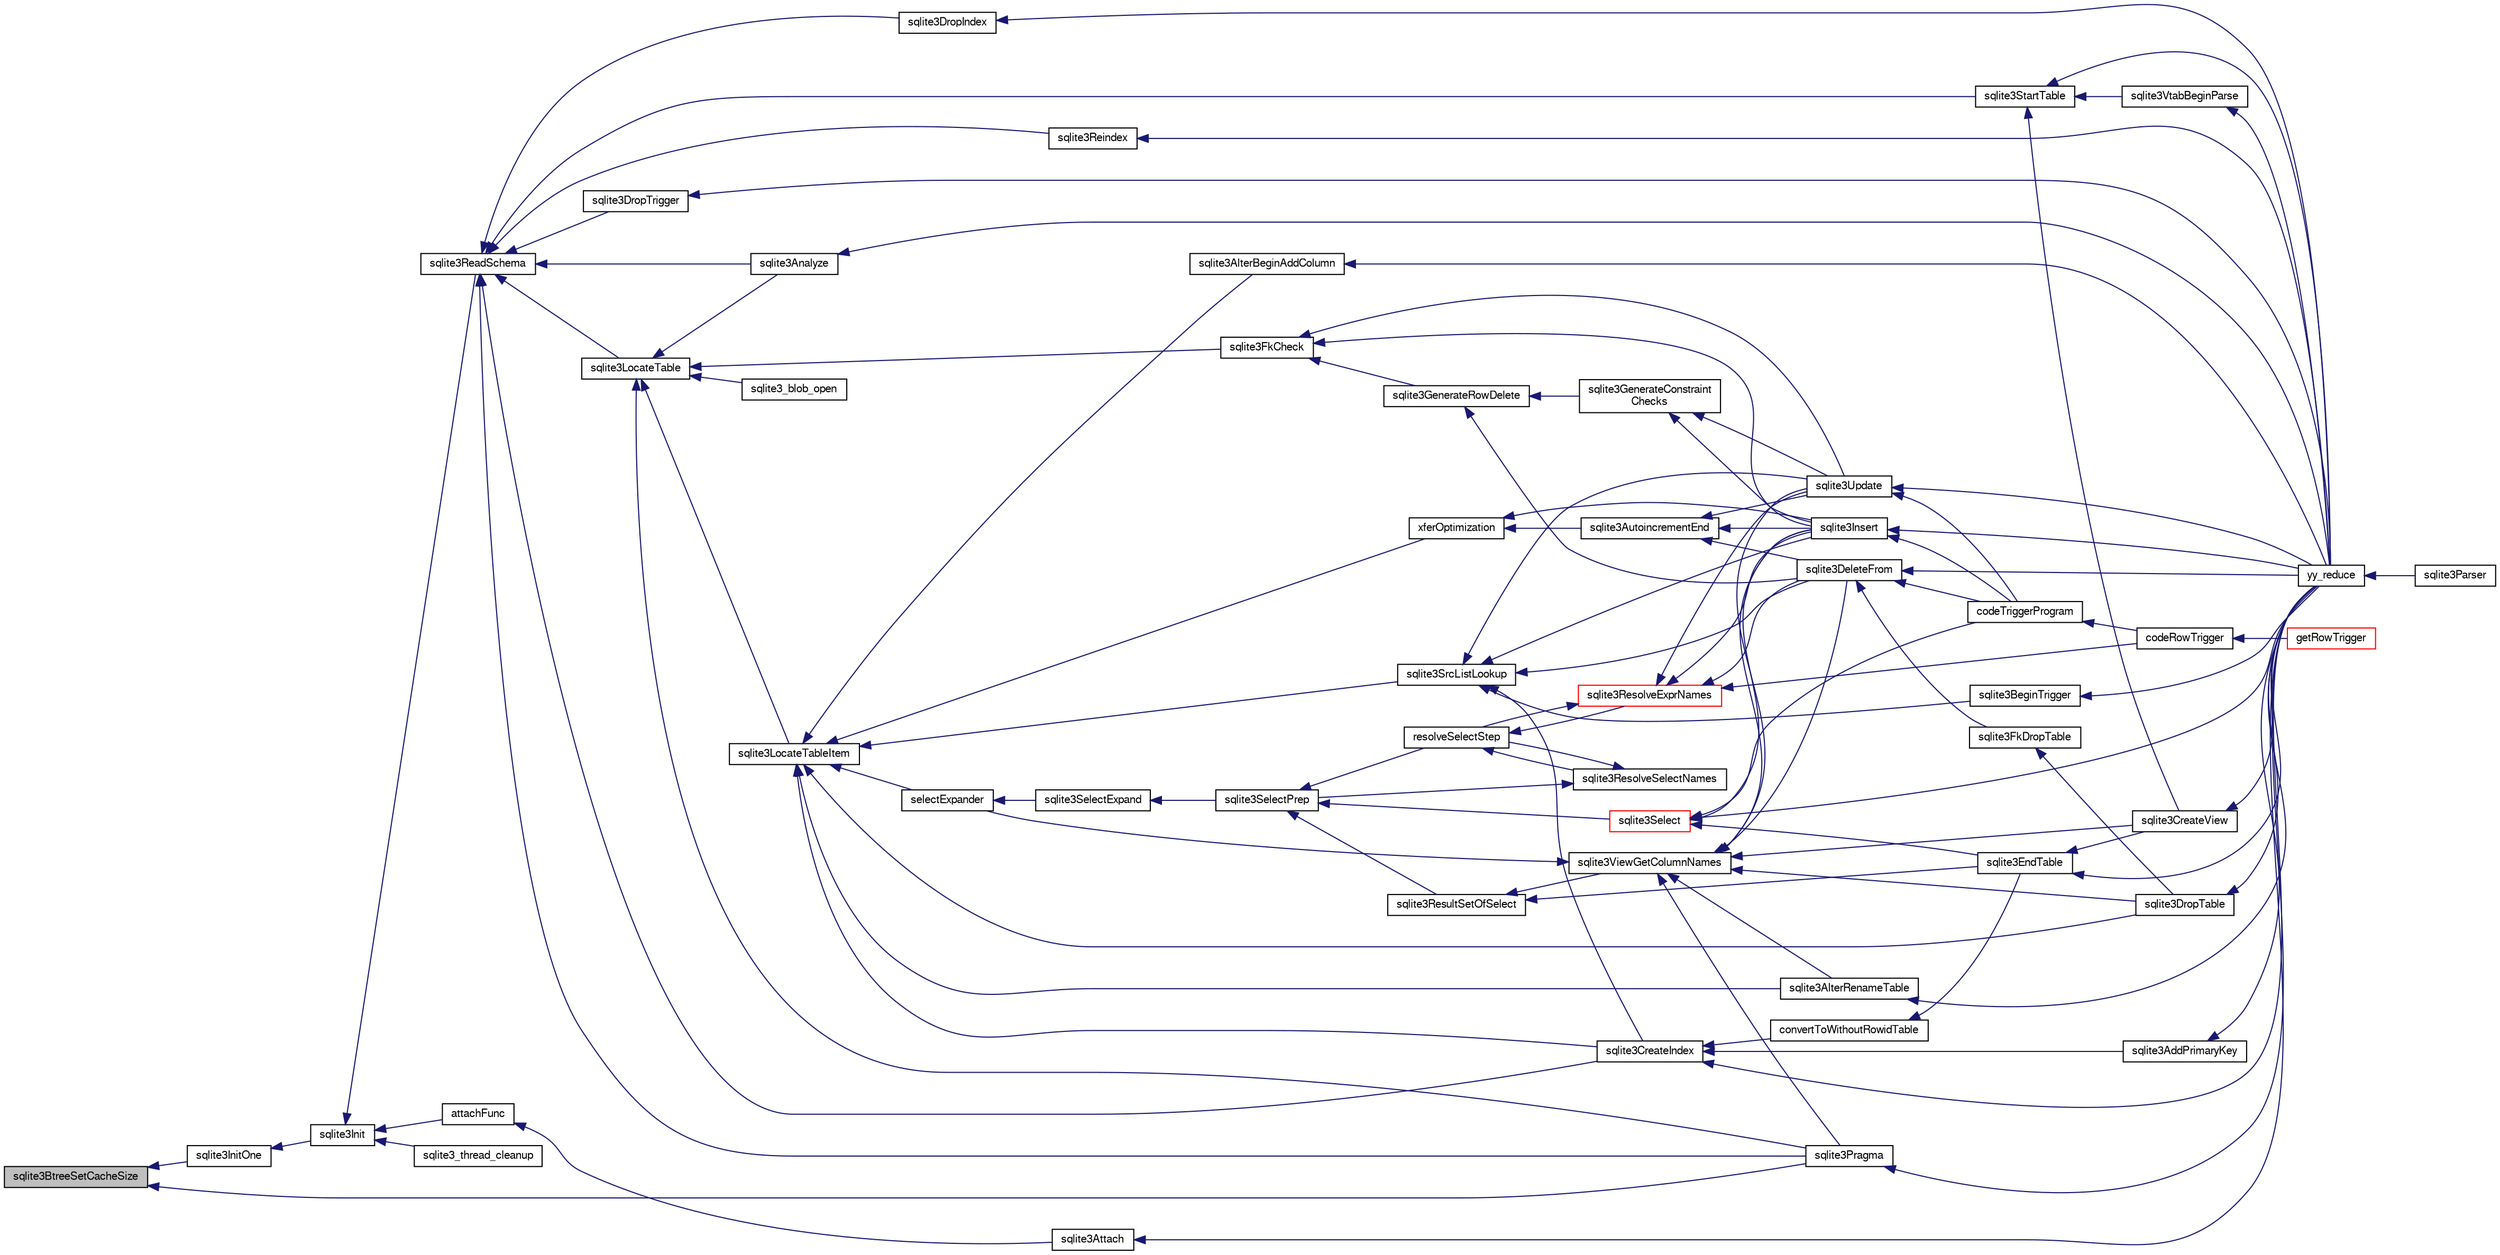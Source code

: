 digraph "sqlite3BtreeSetCacheSize"
{
  edge [fontname="FreeSans",fontsize="10",labelfontname="FreeSans",labelfontsize="10"];
  node [fontname="FreeSans",fontsize="10",shape=record];
  rankdir="LR";
  Node465736 [label="sqlite3BtreeSetCacheSize",height=0.2,width=0.4,color="black", fillcolor="grey75", style="filled", fontcolor="black"];
  Node465736 -> Node465737 [dir="back",color="midnightblue",fontsize="10",style="solid",fontname="FreeSans"];
  Node465737 [label="sqlite3Pragma",height=0.2,width=0.4,color="black", fillcolor="white", style="filled",URL="$sqlite3_8c.html#a111391370f58f8e6a6eca51fd34d62ed"];
  Node465737 -> Node465738 [dir="back",color="midnightblue",fontsize="10",style="solid",fontname="FreeSans"];
  Node465738 [label="yy_reduce",height=0.2,width=0.4,color="black", fillcolor="white", style="filled",URL="$sqlite3_8c.html#a7c419a9b25711c666a9a2449ef377f14"];
  Node465738 -> Node465739 [dir="back",color="midnightblue",fontsize="10",style="solid",fontname="FreeSans"];
  Node465739 [label="sqlite3Parser",height=0.2,width=0.4,color="black", fillcolor="white", style="filled",URL="$sqlite3_8c.html#a0327d71a5fabe0b6a343d78a2602e72a"];
  Node465736 -> Node465740 [dir="back",color="midnightblue",fontsize="10",style="solid",fontname="FreeSans"];
  Node465740 [label="sqlite3InitOne",height=0.2,width=0.4,color="black", fillcolor="white", style="filled",URL="$sqlite3_8c.html#ac4318b25df65269906b0379251fe9b85"];
  Node465740 -> Node465741 [dir="back",color="midnightblue",fontsize="10",style="solid",fontname="FreeSans"];
  Node465741 [label="sqlite3Init",height=0.2,width=0.4,color="black", fillcolor="white", style="filled",URL="$sqlite3_8c.html#aed74e3dc765631a833f522f425ff5a48"];
  Node465741 -> Node465742 [dir="back",color="midnightblue",fontsize="10",style="solid",fontname="FreeSans"];
  Node465742 [label="attachFunc",height=0.2,width=0.4,color="black", fillcolor="white", style="filled",URL="$sqlite3_8c.html#a69cb751a7da501b9a0aa37e0d7c3eaf7"];
  Node465742 -> Node465743 [dir="back",color="midnightblue",fontsize="10",style="solid",fontname="FreeSans"];
  Node465743 [label="sqlite3Attach",height=0.2,width=0.4,color="black", fillcolor="white", style="filled",URL="$sqlite3_8c.html#ae0907fe0b43cc1b4c7e6a16213e8546f"];
  Node465743 -> Node465738 [dir="back",color="midnightblue",fontsize="10",style="solid",fontname="FreeSans"];
  Node465741 -> Node465744 [dir="back",color="midnightblue",fontsize="10",style="solid",fontname="FreeSans"];
  Node465744 [label="sqlite3ReadSchema",height=0.2,width=0.4,color="black", fillcolor="white", style="filled",URL="$sqlite3_8c.html#ac41a97f30334f7d35b2b5713097eca90"];
  Node465744 -> Node465745 [dir="back",color="midnightblue",fontsize="10",style="solid",fontname="FreeSans"];
  Node465745 [label="sqlite3Analyze",height=0.2,width=0.4,color="black", fillcolor="white", style="filled",URL="$sqlite3_8c.html#ac696deb1ccaae3fa855cfbd0bfd4d048"];
  Node465745 -> Node465738 [dir="back",color="midnightblue",fontsize="10",style="solid",fontname="FreeSans"];
  Node465744 -> Node465746 [dir="back",color="midnightblue",fontsize="10",style="solid",fontname="FreeSans"];
  Node465746 [label="sqlite3LocateTable",height=0.2,width=0.4,color="black", fillcolor="white", style="filled",URL="$sqlite3_8c.html#adfeea5b18971250d4ff7f5a44e134d75"];
  Node465746 -> Node465747 [dir="back",color="midnightblue",fontsize="10",style="solid",fontname="FreeSans"];
  Node465747 [label="sqlite3_blob_open",height=0.2,width=0.4,color="black", fillcolor="white", style="filled",URL="$sqlite3_8h.html#adb8ad839a5bdd62a43785132bc7dd518"];
  Node465746 -> Node465745 [dir="back",color="midnightblue",fontsize="10",style="solid",fontname="FreeSans"];
  Node465746 -> Node465748 [dir="back",color="midnightblue",fontsize="10",style="solid",fontname="FreeSans"];
  Node465748 [label="sqlite3LocateTableItem",height=0.2,width=0.4,color="black", fillcolor="white", style="filled",URL="$sqlite3_8c.html#ac80229652e6d3200bd88dff77f874888"];
  Node465748 -> Node465749 [dir="back",color="midnightblue",fontsize="10",style="solid",fontname="FreeSans"];
  Node465749 [label="sqlite3AlterRenameTable",height=0.2,width=0.4,color="black", fillcolor="white", style="filled",URL="$sqlite3_8c.html#aa5cfdb507ff74e559f2efb0318c96d2c"];
  Node465749 -> Node465738 [dir="back",color="midnightblue",fontsize="10",style="solid",fontname="FreeSans"];
  Node465748 -> Node465750 [dir="back",color="midnightblue",fontsize="10",style="solid",fontname="FreeSans"];
  Node465750 [label="sqlite3AlterBeginAddColumn",height=0.2,width=0.4,color="black", fillcolor="white", style="filled",URL="$sqlite3_8c.html#a884f7bc342f8753d938ae1f1b9157d2d"];
  Node465750 -> Node465738 [dir="back",color="midnightblue",fontsize="10",style="solid",fontname="FreeSans"];
  Node465748 -> Node465751 [dir="back",color="midnightblue",fontsize="10",style="solid",fontname="FreeSans"];
  Node465751 [label="sqlite3DropTable",height=0.2,width=0.4,color="black", fillcolor="white", style="filled",URL="$sqlite3_8c.html#a5534f77364b5568783c0e50db3c9defb"];
  Node465751 -> Node465738 [dir="back",color="midnightblue",fontsize="10",style="solid",fontname="FreeSans"];
  Node465748 -> Node465752 [dir="back",color="midnightblue",fontsize="10",style="solid",fontname="FreeSans"];
  Node465752 [label="sqlite3CreateIndex",height=0.2,width=0.4,color="black", fillcolor="white", style="filled",URL="$sqlite3_8c.html#a8dbe5e590ab6c58a8c45f34f7c81e825"];
  Node465752 -> Node465753 [dir="back",color="midnightblue",fontsize="10",style="solid",fontname="FreeSans"];
  Node465753 [label="sqlite3AddPrimaryKey",height=0.2,width=0.4,color="black", fillcolor="white", style="filled",URL="$sqlite3_8c.html#af2b0672c3379d2a7d927d210ae0ade62"];
  Node465753 -> Node465738 [dir="back",color="midnightblue",fontsize="10",style="solid",fontname="FreeSans"];
  Node465752 -> Node465754 [dir="back",color="midnightblue",fontsize="10",style="solid",fontname="FreeSans"];
  Node465754 [label="convertToWithoutRowidTable",height=0.2,width=0.4,color="black", fillcolor="white", style="filled",URL="$sqlite3_8c.html#a0d41effc4e4a0ba740429a08f6747313"];
  Node465754 -> Node465755 [dir="back",color="midnightblue",fontsize="10",style="solid",fontname="FreeSans"];
  Node465755 [label="sqlite3EndTable",height=0.2,width=0.4,color="black", fillcolor="white", style="filled",URL="$sqlite3_8c.html#a7b5f2c66c0f0b6f819d970ca389768b0"];
  Node465755 -> Node465756 [dir="back",color="midnightblue",fontsize="10",style="solid",fontname="FreeSans"];
  Node465756 [label="sqlite3CreateView",height=0.2,width=0.4,color="black", fillcolor="white", style="filled",URL="$sqlite3_8c.html#a9d85cb00ff71dee5cd9a019503a6982e"];
  Node465756 -> Node465738 [dir="back",color="midnightblue",fontsize="10",style="solid",fontname="FreeSans"];
  Node465755 -> Node465738 [dir="back",color="midnightblue",fontsize="10",style="solid",fontname="FreeSans"];
  Node465752 -> Node465738 [dir="back",color="midnightblue",fontsize="10",style="solid",fontname="FreeSans"];
  Node465748 -> Node465757 [dir="back",color="midnightblue",fontsize="10",style="solid",fontname="FreeSans"];
  Node465757 [label="sqlite3SrcListLookup",height=0.2,width=0.4,color="black", fillcolor="white", style="filled",URL="$sqlite3_8c.html#a6354fab5d5d3aa8a721e43d480c16701"];
  Node465757 -> Node465752 [dir="back",color="midnightblue",fontsize="10",style="solid",fontname="FreeSans"];
  Node465757 -> Node465758 [dir="back",color="midnightblue",fontsize="10",style="solid",fontname="FreeSans"];
  Node465758 [label="sqlite3DeleteFrom",height=0.2,width=0.4,color="black", fillcolor="white", style="filled",URL="$sqlite3_8c.html#ab9b4b45349188b49eabb23f94608a091"];
  Node465758 -> Node465759 [dir="back",color="midnightblue",fontsize="10",style="solid",fontname="FreeSans"];
  Node465759 [label="sqlite3FkDropTable",height=0.2,width=0.4,color="black", fillcolor="white", style="filled",URL="$sqlite3_8c.html#a1218c6fc74e89152ceaa4760e82f5ef9"];
  Node465759 -> Node465751 [dir="back",color="midnightblue",fontsize="10",style="solid",fontname="FreeSans"];
  Node465758 -> Node465760 [dir="back",color="midnightblue",fontsize="10",style="solid",fontname="FreeSans"];
  Node465760 [label="codeTriggerProgram",height=0.2,width=0.4,color="black", fillcolor="white", style="filled",URL="$sqlite3_8c.html#a120801f59d9281d201d2ff4b2606836e"];
  Node465760 -> Node465761 [dir="back",color="midnightblue",fontsize="10",style="solid",fontname="FreeSans"];
  Node465761 [label="codeRowTrigger",height=0.2,width=0.4,color="black", fillcolor="white", style="filled",URL="$sqlite3_8c.html#a463cea5aaaf388b560b206570a0022fc"];
  Node465761 -> Node465762 [dir="back",color="midnightblue",fontsize="10",style="solid",fontname="FreeSans"];
  Node465762 [label="getRowTrigger",height=0.2,width=0.4,color="red", fillcolor="white", style="filled",URL="$sqlite3_8c.html#a69626ef20b540d1a2b19cf56f3f45689"];
  Node465758 -> Node465738 [dir="back",color="midnightblue",fontsize="10",style="solid",fontname="FreeSans"];
  Node465757 -> Node465767 [dir="back",color="midnightblue",fontsize="10",style="solid",fontname="FreeSans"];
  Node465767 [label="sqlite3Insert",height=0.2,width=0.4,color="black", fillcolor="white", style="filled",URL="$sqlite3_8c.html#a5b17c9c2000bae6bdff8e6be48d7dc2b"];
  Node465767 -> Node465760 [dir="back",color="midnightblue",fontsize="10",style="solid",fontname="FreeSans"];
  Node465767 -> Node465738 [dir="back",color="midnightblue",fontsize="10",style="solid",fontname="FreeSans"];
  Node465757 -> Node465771 [dir="back",color="midnightblue",fontsize="10",style="solid",fontname="FreeSans"];
  Node465771 [label="sqlite3BeginTrigger",height=0.2,width=0.4,color="black", fillcolor="white", style="filled",URL="$sqlite3_8c.html#ac20a731dbd52edec68a09962c7f39a4c"];
  Node465771 -> Node465738 [dir="back",color="midnightblue",fontsize="10",style="solid",fontname="FreeSans"];
  Node465757 -> Node465768 [dir="back",color="midnightblue",fontsize="10",style="solid",fontname="FreeSans"];
  Node465768 [label="sqlite3Update",height=0.2,width=0.4,color="black", fillcolor="white", style="filled",URL="$sqlite3_8c.html#ac5aa67c46e8cc8174566fabe6809fafa"];
  Node465768 -> Node465760 [dir="back",color="midnightblue",fontsize="10",style="solid",fontname="FreeSans"];
  Node465768 -> Node465738 [dir="back",color="midnightblue",fontsize="10",style="solid",fontname="FreeSans"];
  Node465748 -> Node465772 [dir="back",color="midnightblue",fontsize="10",style="solid",fontname="FreeSans"];
  Node465772 [label="xferOptimization",height=0.2,width=0.4,color="black", fillcolor="white", style="filled",URL="$sqlite3_8c.html#ae85c90f7d064fe83f4ed930e708855d2"];
  Node465772 -> Node465773 [dir="back",color="midnightblue",fontsize="10",style="solid",fontname="FreeSans"];
  Node465773 [label="sqlite3AutoincrementEnd",height=0.2,width=0.4,color="black", fillcolor="white", style="filled",URL="$sqlite3_8c.html#ad8f51f6ea684367030cd9c09234374e7"];
  Node465773 -> Node465758 [dir="back",color="midnightblue",fontsize="10",style="solid",fontname="FreeSans"];
  Node465773 -> Node465767 [dir="back",color="midnightblue",fontsize="10",style="solid",fontname="FreeSans"];
  Node465773 -> Node465768 [dir="back",color="midnightblue",fontsize="10",style="solid",fontname="FreeSans"];
  Node465772 -> Node465767 [dir="back",color="midnightblue",fontsize="10",style="solid",fontname="FreeSans"];
  Node465748 -> Node465774 [dir="back",color="midnightblue",fontsize="10",style="solid",fontname="FreeSans"];
  Node465774 [label="selectExpander",height=0.2,width=0.4,color="black", fillcolor="white", style="filled",URL="$sqlite3_8c.html#abee977318fbf74531340c6e41b0ca953"];
  Node465774 -> Node465775 [dir="back",color="midnightblue",fontsize="10",style="solid",fontname="FreeSans"];
  Node465775 [label="sqlite3SelectExpand",height=0.2,width=0.4,color="black", fillcolor="white", style="filled",URL="$sqlite3_8c.html#ae55acd1d8219505e629c2148950fa3de"];
  Node465775 -> Node465776 [dir="back",color="midnightblue",fontsize="10",style="solid",fontname="FreeSans"];
  Node465776 [label="sqlite3SelectPrep",height=0.2,width=0.4,color="black", fillcolor="white", style="filled",URL="$sqlite3_8c.html#aa4385bd53c0a43dea72fbc23cc78e1c6"];
  Node465776 -> Node465777 [dir="back",color="midnightblue",fontsize="10",style="solid",fontname="FreeSans"];
  Node465777 [label="resolveSelectStep",height=0.2,width=0.4,color="black", fillcolor="white", style="filled",URL="$sqlite3_8c.html#a0b9015a9e505c63fd104dcbad672c814"];
  Node465777 -> Node465778 [dir="back",color="midnightblue",fontsize="10",style="solid",fontname="FreeSans"];
  Node465778 [label="sqlite3ResolveExprNames",height=0.2,width=0.4,color="red", fillcolor="white", style="filled",URL="$sqlite3_8c.html#a537cf717a3f847807d3a3fd65da636ad"];
  Node465778 -> Node465777 [dir="back",color="midnightblue",fontsize="10",style="solid",fontname="FreeSans"];
  Node465778 -> Node465758 [dir="back",color="midnightblue",fontsize="10",style="solid",fontname="FreeSans"];
  Node465778 -> Node465767 [dir="back",color="midnightblue",fontsize="10",style="solid",fontname="FreeSans"];
  Node465778 -> Node465761 [dir="back",color="midnightblue",fontsize="10",style="solid",fontname="FreeSans"];
  Node465778 -> Node465768 [dir="back",color="midnightblue",fontsize="10",style="solid",fontname="FreeSans"];
  Node465777 -> Node465788 [dir="back",color="midnightblue",fontsize="10",style="solid",fontname="FreeSans"];
  Node465788 [label="sqlite3ResolveSelectNames",height=0.2,width=0.4,color="black", fillcolor="white", style="filled",URL="$sqlite3_8c.html#a0cf10c480643b1ab9eaa02056a400734"];
  Node465788 -> Node465777 [dir="back",color="midnightblue",fontsize="10",style="solid",fontname="FreeSans"];
  Node465788 -> Node465776 [dir="back",color="midnightblue",fontsize="10",style="solid",fontname="FreeSans"];
  Node465776 -> Node465789 [dir="back",color="midnightblue",fontsize="10",style="solid",fontname="FreeSans"];
  Node465789 [label="sqlite3ResultSetOfSelect",height=0.2,width=0.4,color="black", fillcolor="white", style="filled",URL="$sqlite3_8c.html#ade35a86757654a36498d74152aa2fda8"];
  Node465789 -> Node465755 [dir="back",color="midnightblue",fontsize="10",style="solid",fontname="FreeSans"];
  Node465789 -> Node465790 [dir="back",color="midnightblue",fontsize="10",style="solid",fontname="FreeSans"];
  Node465790 [label="sqlite3ViewGetColumnNames",height=0.2,width=0.4,color="black", fillcolor="white", style="filled",URL="$sqlite3_8c.html#aebc7cd8d9e2bd174ae0a60363d3f6ce8"];
  Node465790 -> Node465749 [dir="back",color="midnightblue",fontsize="10",style="solid",fontname="FreeSans"];
  Node465790 -> Node465756 [dir="back",color="midnightblue",fontsize="10",style="solid",fontname="FreeSans"];
  Node465790 -> Node465751 [dir="back",color="midnightblue",fontsize="10",style="solid",fontname="FreeSans"];
  Node465790 -> Node465758 [dir="back",color="midnightblue",fontsize="10",style="solid",fontname="FreeSans"];
  Node465790 -> Node465767 [dir="back",color="midnightblue",fontsize="10",style="solid",fontname="FreeSans"];
  Node465790 -> Node465737 [dir="back",color="midnightblue",fontsize="10",style="solid",fontname="FreeSans"];
  Node465790 -> Node465774 [dir="back",color="midnightblue",fontsize="10",style="solid",fontname="FreeSans"];
  Node465790 -> Node465768 [dir="back",color="midnightblue",fontsize="10",style="solid",fontname="FreeSans"];
  Node465776 -> Node465791 [dir="back",color="midnightblue",fontsize="10",style="solid",fontname="FreeSans"];
  Node465791 [label="sqlite3Select",height=0.2,width=0.4,color="red", fillcolor="white", style="filled",URL="$sqlite3_8c.html#a2465ee8c956209ba4b272477b7c21a45"];
  Node465791 -> Node465755 [dir="back",color="midnightblue",fontsize="10",style="solid",fontname="FreeSans"];
  Node465791 -> Node465767 [dir="back",color="midnightblue",fontsize="10",style="solid",fontname="FreeSans"];
  Node465791 -> Node465760 [dir="back",color="midnightblue",fontsize="10",style="solid",fontname="FreeSans"];
  Node465791 -> Node465738 [dir="back",color="midnightblue",fontsize="10",style="solid",fontname="FreeSans"];
  Node465746 -> Node465787 [dir="back",color="midnightblue",fontsize="10",style="solid",fontname="FreeSans"];
  Node465787 [label="sqlite3FkCheck",height=0.2,width=0.4,color="black", fillcolor="white", style="filled",URL="$sqlite3_8c.html#aa38fb76c7d6f48f19772877a41703b92"];
  Node465787 -> Node465765 [dir="back",color="midnightblue",fontsize="10",style="solid",fontname="FreeSans"];
  Node465765 [label="sqlite3GenerateRowDelete",height=0.2,width=0.4,color="black", fillcolor="white", style="filled",URL="$sqlite3_8c.html#a2c76cbf3027fc18fdbb8cb4cd96b77d9"];
  Node465765 -> Node465758 [dir="back",color="midnightblue",fontsize="10",style="solid",fontname="FreeSans"];
  Node465765 -> Node465766 [dir="back",color="midnightblue",fontsize="10",style="solid",fontname="FreeSans"];
  Node465766 [label="sqlite3GenerateConstraint\lChecks",height=0.2,width=0.4,color="black", fillcolor="white", style="filled",URL="$sqlite3_8c.html#aef639c1e6a0c0a67ca6e7690ad931bd2"];
  Node465766 -> Node465767 [dir="back",color="midnightblue",fontsize="10",style="solid",fontname="FreeSans"];
  Node465766 -> Node465768 [dir="back",color="midnightblue",fontsize="10",style="solid",fontname="FreeSans"];
  Node465787 -> Node465767 [dir="back",color="midnightblue",fontsize="10",style="solid",fontname="FreeSans"];
  Node465787 -> Node465768 [dir="back",color="midnightblue",fontsize="10",style="solid",fontname="FreeSans"];
  Node465746 -> Node465737 [dir="back",color="midnightblue",fontsize="10",style="solid",fontname="FreeSans"];
  Node465744 -> Node465834 [dir="back",color="midnightblue",fontsize="10",style="solid",fontname="FreeSans"];
  Node465834 [label="sqlite3StartTable",height=0.2,width=0.4,color="black", fillcolor="white", style="filled",URL="$sqlite3_8c.html#af49b4395f39d9078a0dda2484c183012"];
  Node465834 -> Node465756 [dir="back",color="midnightblue",fontsize="10",style="solid",fontname="FreeSans"];
  Node465834 -> Node465835 [dir="back",color="midnightblue",fontsize="10",style="solid",fontname="FreeSans"];
  Node465835 [label="sqlite3VtabBeginParse",height=0.2,width=0.4,color="black", fillcolor="white", style="filled",URL="$sqlite3_8c.html#a081b9e174ed9650ac90990d60cd36e96"];
  Node465835 -> Node465738 [dir="back",color="midnightblue",fontsize="10",style="solid",fontname="FreeSans"];
  Node465834 -> Node465738 [dir="back",color="midnightblue",fontsize="10",style="solid",fontname="FreeSans"];
  Node465744 -> Node465752 [dir="back",color="midnightblue",fontsize="10",style="solid",fontname="FreeSans"];
  Node465744 -> Node465836 [dir="back",color="midnightblue",fontsize="10",style="solid",fontname="FreeSans"];
  Node465836 [label="sqlite3DropIndex",height=0.2,width=0.4,color="black", fillcolor="white", style="filled",URL="$sqlite3_8c.html#a3ffd2536f34a0cf6d427710b06b71e83"];
  Node465836 -> Node465738 [dir="back",color="midnightblue",fontsize="10",style="solid",fontname="FreeSans"];
  Node465744 -> Node465804 [dir="back",color="midnightblue",fontsize="10",style="solid",fontname="FreeSans"];
  Node465804 [label="sqlite3Reindex",height=0.2,width=0.4,color="black", fillcolor="white", style="filled",URL="$sqlite3_8c.html#abd189e31189391e1ef114b413ff4abbf"];
  Node465804 -> Node465738 [dir="back",color="midnightblue",fontsize="10",style="solid",fontname="FreeSans"];
  Node465744 -> Node465737 [dir="back",color="midnightblue",fontsize="10",style="solid",fontname="FreeSans"];
  Node465744 -> Node465837 [dir="back",color="midnightblue",fontsize="10",style="solid",fontname="FreeSans"];
  Node465837 [label="sqlite3DropTrigger",height=0.2,width=0.4,color="black", fillcolor="white", style="filled",URL="$sqlite3_8c.html#affdf1dd65e331b06feaef6ff8636305f"];
  Node465837 -> Node465738 [dir="back",color="midnightblue",fontsize="10",style="solid",fontname="FreeSans"];
  Node465741 -> Node465838 [dir="back",color="midnightblue",fontsize="10",style="solid",fontname="FreeSans"];
  Node465838 [label="sqlite3_thread_cleanup",height=0.2,width=0.4,color="black", fillcolor="white", style="filled",URL="$sqlite3_8h.html#a34980c829db84f02e1a1599063469f06"];
}
